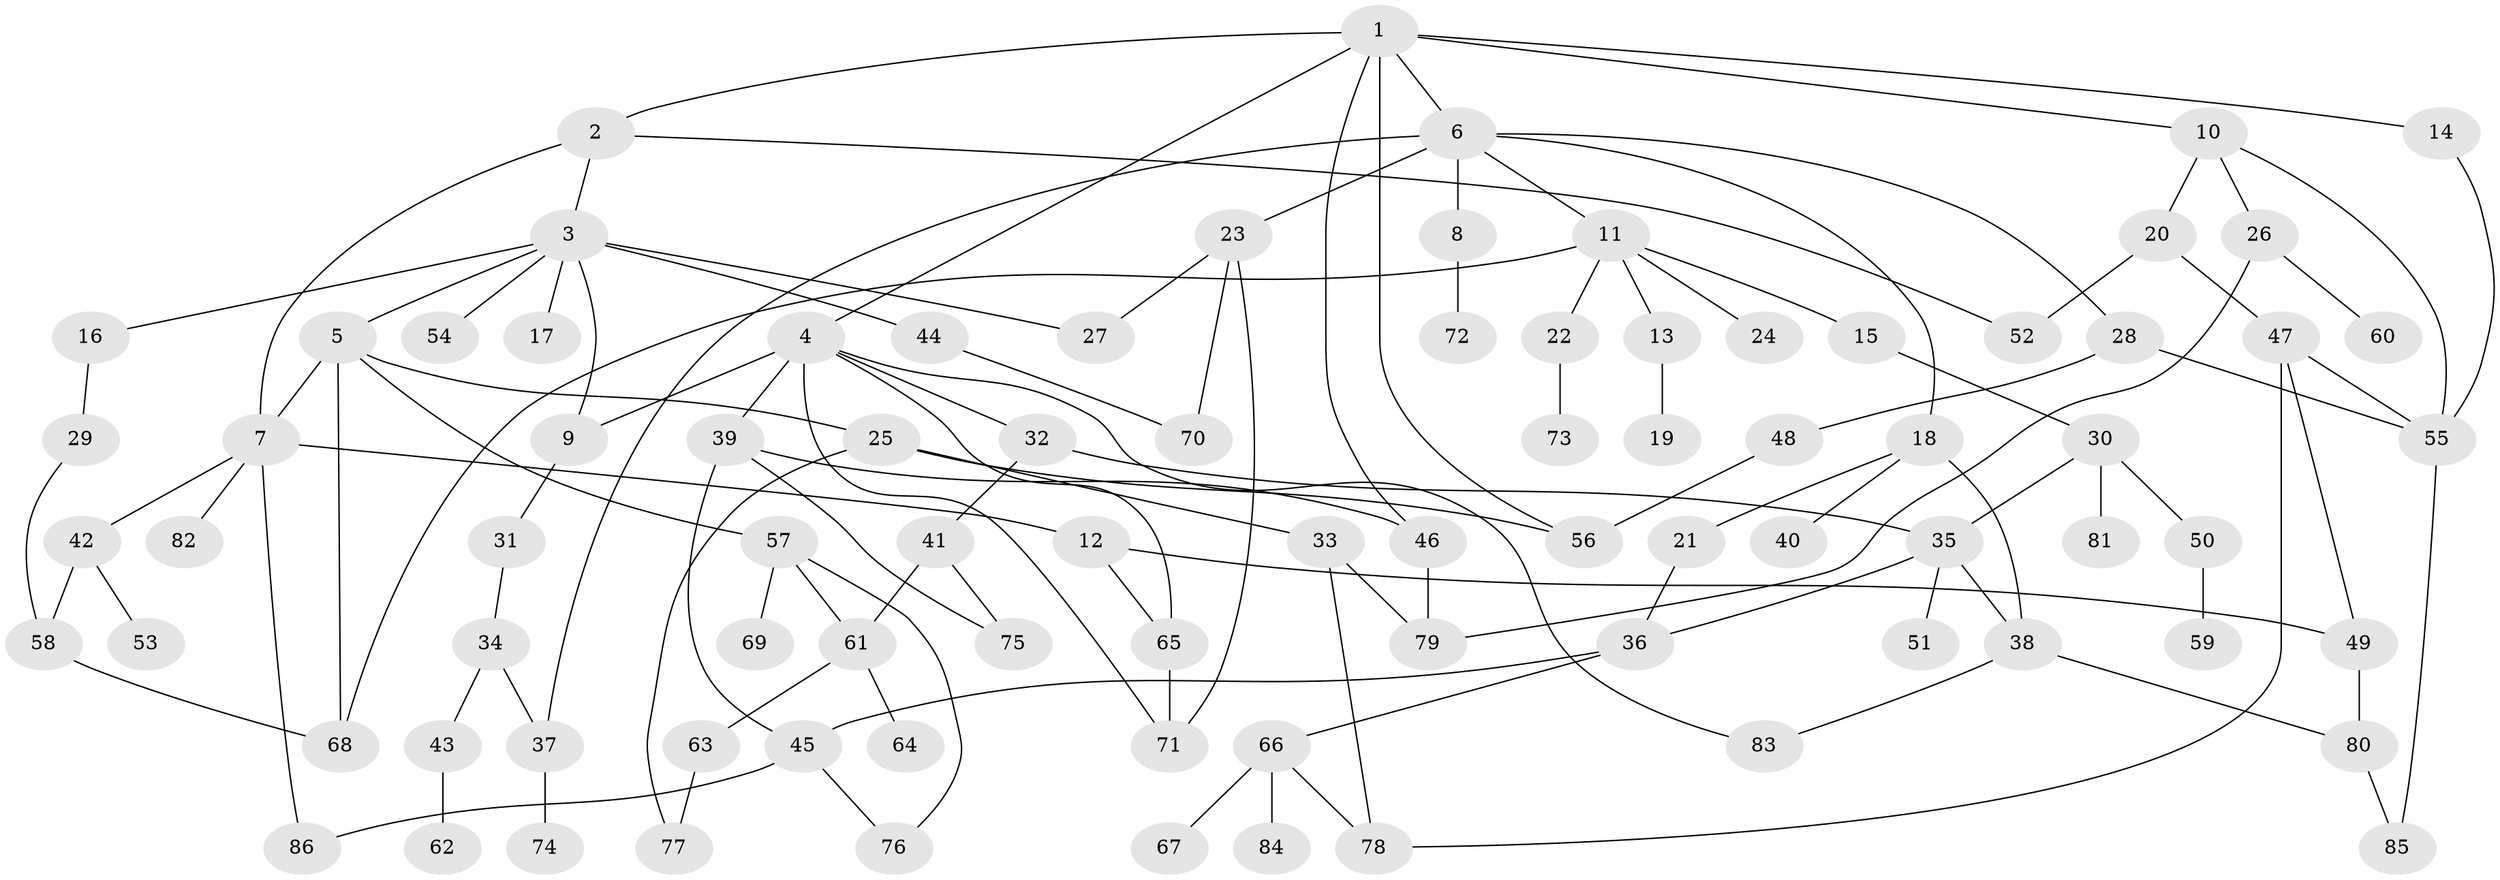 // coarse degree distribution, {9: 0.05084745762711865, 10: 0.01694915254237288, 7: 0.05084745762711865, 5: 0.06779661016949153, 2: 0.3050847457627119, 3: 0.1694915254237288, 4: 0.06779661016949153, 1: 0.23728813559322035, 6: 0.03389830508474576}
// Generated by graph-tools (version 1.1) at 2025/23/03/03/25 07:23:30]
// undirected, 86 vertices, 120 edges
graph export_dot {
graph [start="1"]
  node [color=gray90,style=filled];
  1;
  2;
  3;
  4;
  5;
  6;
  7;
  8;
  9;
  10;
  11;
  12;
  13;
  14;
  15;
  16;
  17;
  18;
  19;
  20;
  21;
  22;
  23;
  24;
  25;
  26;
  27;
  28;
  29;
  30;
  31;
  32;
  33;
  34;
  35;
  36;
  37;
  38;
  39;
  40;
  41;
  42;
  43;
  44;
  45;
  46;
  47;
  48;
  49;
  50;
  51;
  52;
  53;
  54;
  55;
  56;
  57;
  58;
  59;
  60;
  61;
  62;
  63;
  64;
  65;
  66;
  67;
  68;
  69;
  70;
  71;
  72;
  73;
  74;
  75;
  76;
  77;
  78;
  79;
  80;
  81;
  82;
  83;
  84;
  85;
  86;
  1 -- 2;
  1 -- 4;
  1 -- 6;
  1 -- 10;
  1 -- 14;
  1 -- 56;
  1 -- 46;
  2 -- 3;
  2 -- 7;
  2 -- 52;
  3 -- 5;
  3 -- 9;
  3 -- 16;
  3 -- 17;
  3 -- 27;
  3 -- 44;
  3 -- 54;
  4 -- 32;
  4 -- 39;
  4 -- 83;
  4 -- 65;
  4 -- 9;
  4 -- 71;
  5 -- 25;
  5 -- 57;
  5 -- 68;
  5 -- 7;
  6 -- 8;
  6 -- 11;
  6 -- 18;
  6 -- 23;
  6 -- 28;
  6 -- 37;
  7 -- 12;
  7 -- 42;
  7 -- 82;
  7 -- 86;
  8 -- 72;
  9 -- 31;
  10 -- 20;
  10 -- 26;
  10 -- 55;
  11 -- 13;
  11 -- 15;
  11 -- 22;
  11 -- 24;
  11 -- 68;
  12 -- 65;
  12 -- 49;
  13 -- 19;
  14 -- 55;
  15 -- 30;
  16 -- 29;
  18 -- 21;
  18 -- 40;
  18 -- 38;
  20 -- 47;
  20 -- 52;
  21 -- 36;
  22 -- 73;
  23 -- 70;
  23 -- 71;
  23 -- 27;
  25 -- 33;
  25 -- 77;
  25 -- 56;
  26 -- 60;
  26 -- 79;
  28 -- 48;
  28 -- 55;
  29 -- 58;
  30 -- 50;
  30 -- 81;
  30 -- 35;
  31 -- 34;
  32 -- 35;
  32 -- 41;
  33 -- 78;
  33 -- 79;
  34 -- 37;
  34 -- 43;
  35 -- 36;
  35 -- 38;
  35 -- 51;
  36 -- 66;
  36 -- 45;
  37 -- 74;
  38 -- 80;
  38 -- 83;
  39 -- 45;
  39 -- 46;
  39 -- 75;
  41 -- 61;
  41 -- 75;
  42 -- 53;
  42 -- 58;
  43 -- 62;
  44 -- 70;
  45 -- 86;
  45 -- 76;
  46 -- 79;
  47 -- 49;
  47 -- 55;
  47 -- 78;
  48 -- 56;
  49 -- 80;
  50 -- 59;
  55 -- 85;
  57 -- 69;
  57 -- 76;
  57 -- 61;
  58 -- 68;
  61 -- 63;
  61 -- 64;
  63 -- 77;
  65 -- 71;
  66 -- 67;
  66 -- 84;
  66 -- 78;
  80 -- 85;
}
